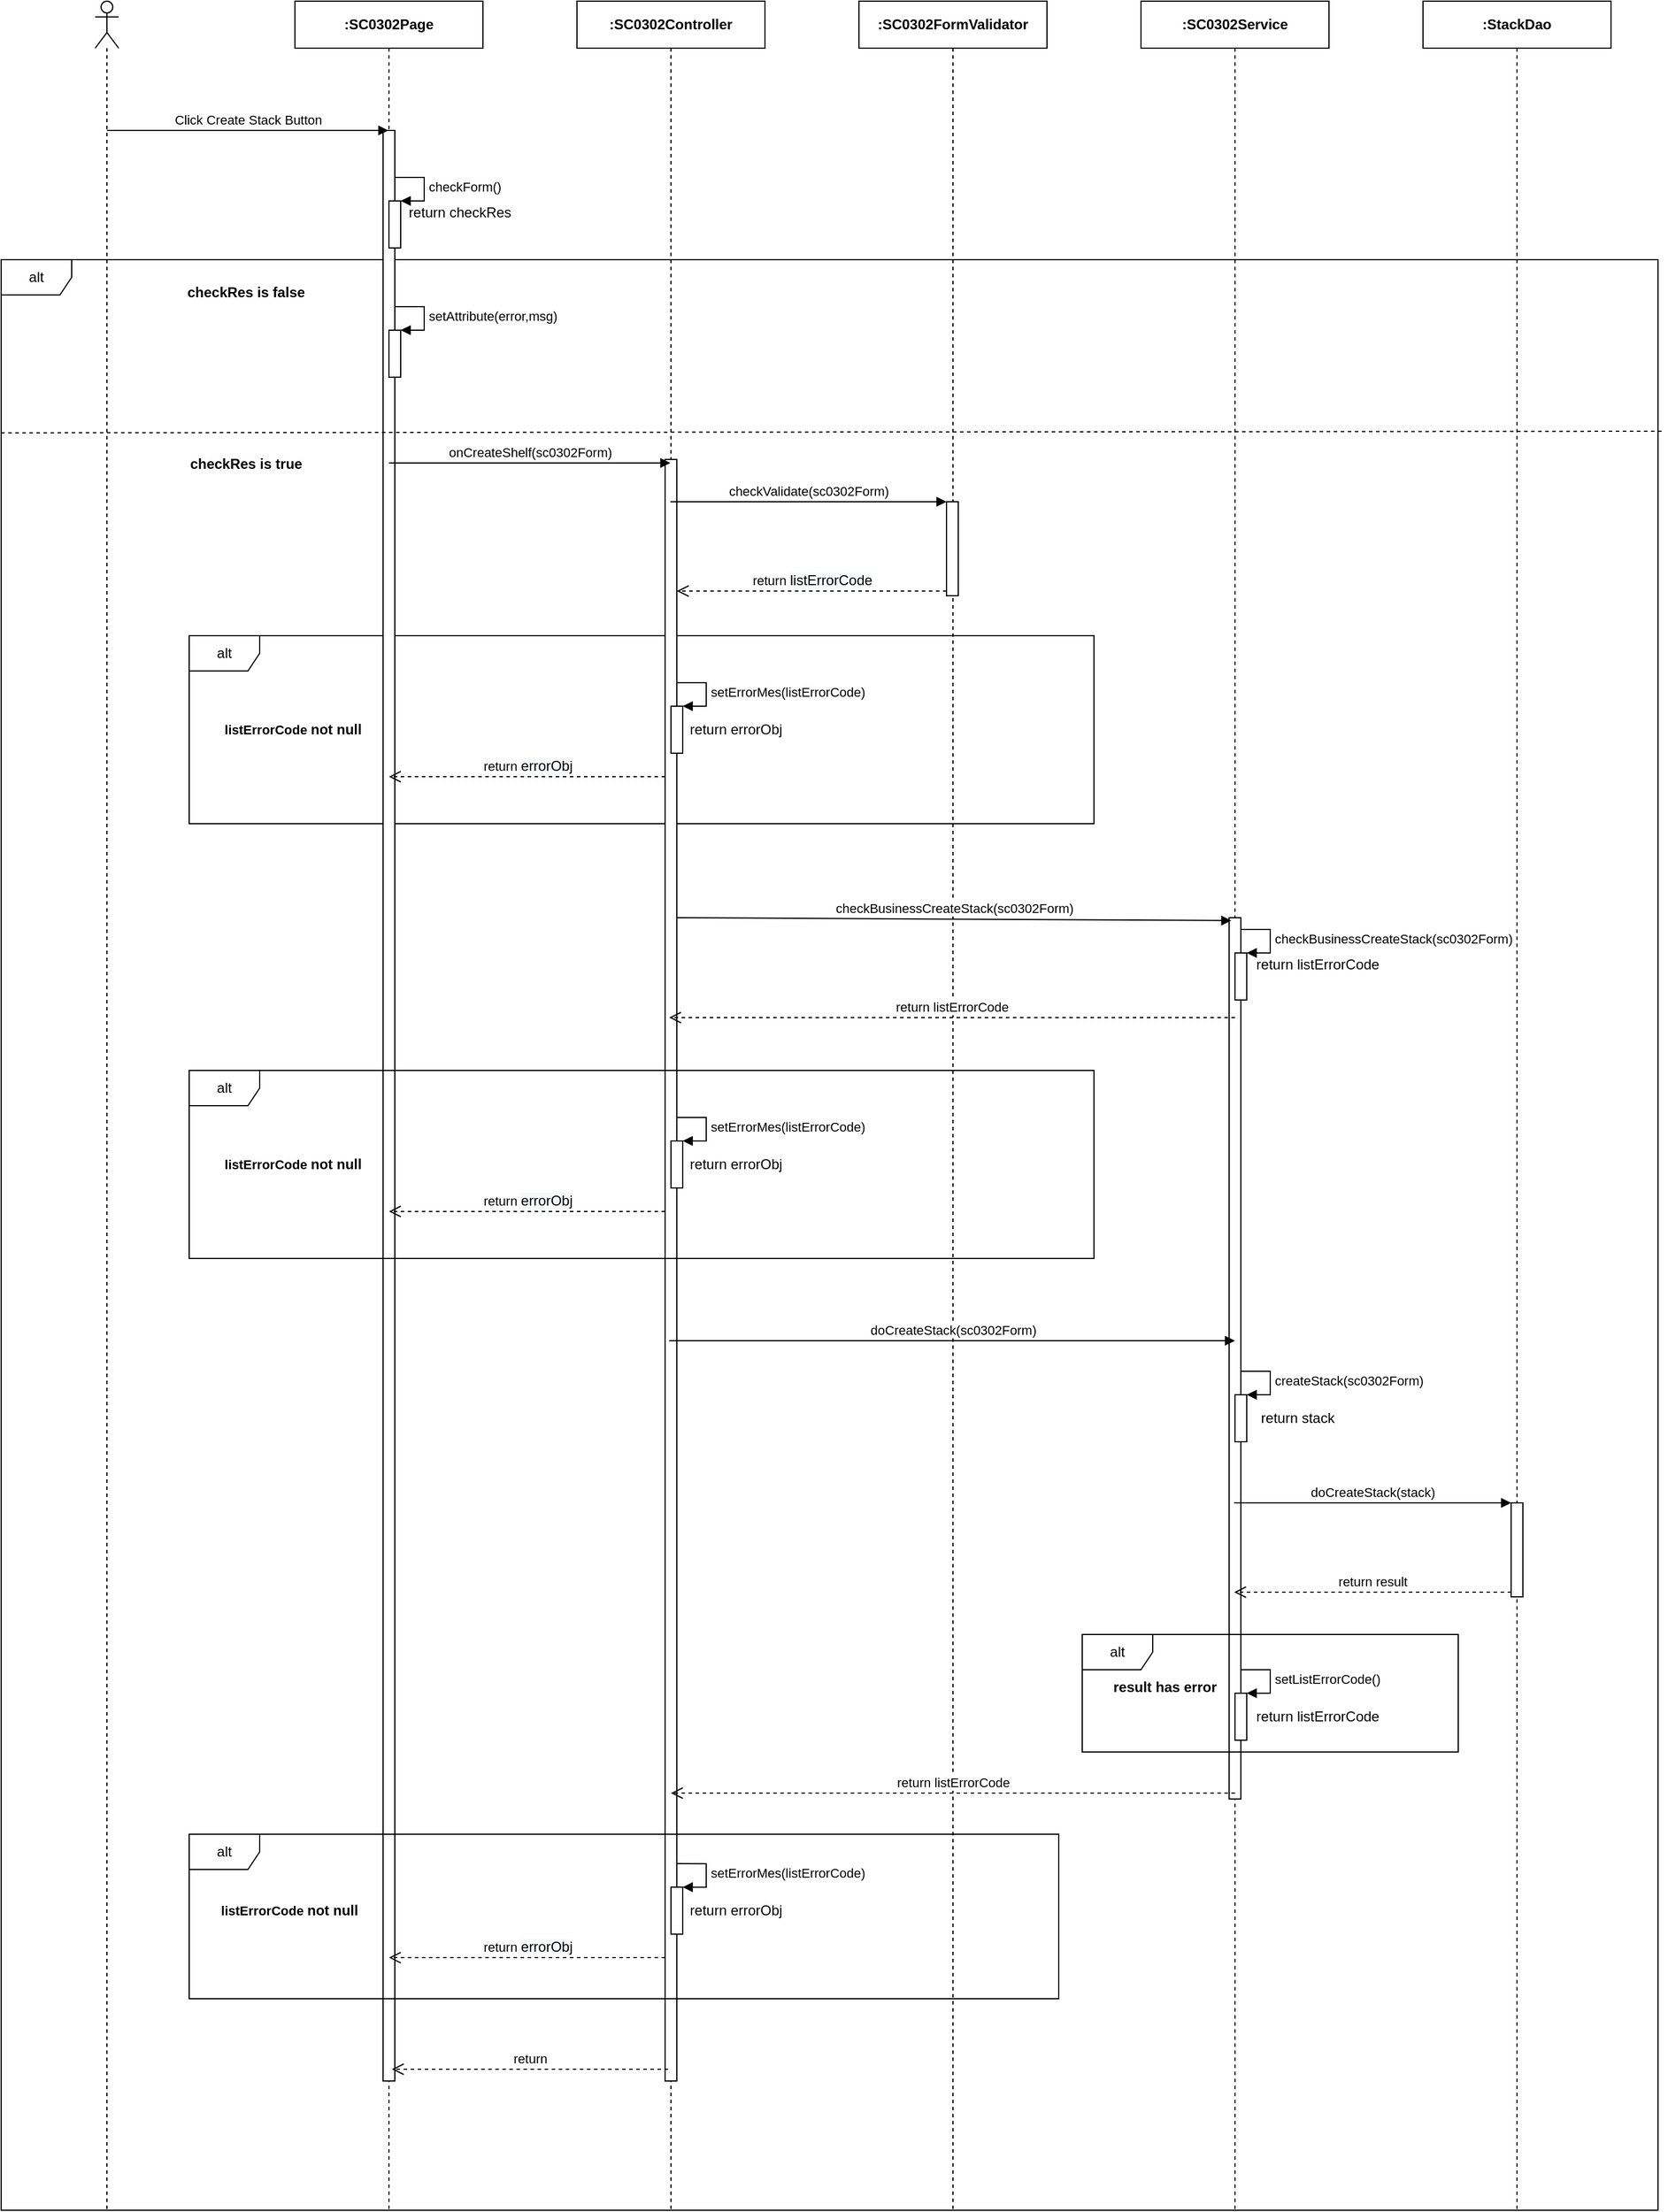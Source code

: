 <mxfile version="14.4.3" type="device" pages="2"><diagram id="wXQe2qPIMzmAKq0H1JeN" name="Ev02"><mxGraphModel dx="1707" dy="987" grid="1" gridSize="10" guides="1" tooltips="1" connect="1" arrows="1" fold="1" page="1" pageScale="1" pageWidth="850" pageHeight="1100" math="0" shadow="0"><root><mxCell id="0"/><mxCell id="1" parent="0"/><mxCell id="6MAARHKBUvP7tZJBkf5K-1" value="alt" style="shape=umlFrame;whiteSpace=wrap;html=1;" parent="1" vertex="1"><mxGeometry x="230" y="300" width="1410" height="1660" as="geometry"/></mxCell><mxCell id="6MAARHKBUvP7tZJBkf5K-2" value="alt" style="shape=umlFrame;whiteSpace=wrap;html=1;" parent="1" vertex="1"><mxGeometry x="390" y="620" width="770" height="160" as="geometry"/></mxCell><mxCell id="6MAARHKBUvP7tZJBkf5K-3" value="" style="shape=umlLifeline;participant=umlActor;perimeter=lifelinePerimeter;whiteSpace=wrap;html=1;container=1;collapsible=0;recursiveResize=0;verticalAlign=top;spacingTop=36;outlineConnect=0;" parent="1" vertex="1"><mxGeometry x="310" y="80" width="20" height="1880" as="geometry"/></mxCell><mxCell id="6MAARHKBUvP7tZJBkf5K-4" value="&lt;b&gt;:SC0302Page&lt;/b&gt;" style="shape=umlLifeline;perimeter=lifelinePerimeter;whiteSpace=wrap;html=1;container=1;collapsible=0;recursiveResize=0;outlineConnect=0;" parent="1" vertex="1"><mxGeometry x="480" y="80" width="160" height="1880" as="geometry"/></mxCell><mxCell id="6MAARHKBUvP7tZJBkf5K-5" value="" style="html=1;points=[];perimeter=orthogonalPerimeter;" parent="6MAARHKBUvP7tZJBkf5K-4" vertex="1"><mxGeometry x="75" y="110" width="10" height="1660" as="geometry"/></mxCell><mxCell id="6MAARHKBUvP7tZJBkf5K-6" value="&lt;b&gt;:StackDao&lt;/b&gt;" style="shape=umlLifeline;perimeter=lifelinePerimeter;whiteSpace=wrap;html=1;container=1;collapsible=0;recursiveResize=0;outlineConnect=0;" parent="1" vertex="1"><mxGeometry x="1440" y="80" width="160" height="1880" as="geometry"/></mxCell><mxCell id="6MAARHKBUvP7tZJBkf5K-7" value="&lt;b&gt;:&lt;/b&gt;&lt;b&gt;SC0302&lt;/b&gt;&lt;b&gt;Service&lt;/b&gt;" style="shape=umlLifeline;perimeter=lifelinePerimeter;whiteSpace=wrap;html=1;container=1;collapsible=0;recursiveResize=0;outlineConnect=0;" parent="1" vertex="1"><mxGeometry x="1200" y="80" width="160" height="1880" as="geometry"/></mxCell><mxCell id="6MAARHKBUvP7tZJBkf5K-8" value="" style="html=1;points=[];perimeter=orthogonalPerimeter;" parent="6MAARHKBUvP7tZJBkf5K-7" vertex="1"><mxGeometry x="75" y="780" width="10" height="750" as="geometry"/></mxCell><mxCell id="6MAARHKBUvP7tZJBkf5K-9" value="&lt;b&gt;:SC0302FormValidator&lt;/b&gt;" style="shape=umlLifeline;perimeter=lifelinePerimeter;whiteSpace=wrap;html=1;container=1;collapsible=0;recursiveResize=0;outlineConnect=0;" parent="1" vertex="1"><mxGeometry x="960" y="80" width="160" height="1880" as="geometry"/></mxCell><mxCell id="6MAARHKBUvP7tZJBkf5K-10" value="&lt;b&gt;:SC0302Controller&lt;/b&gt;" style="shape=umlLifeline;perimeter=lifelinePerimeter;whiteSpace=wrap;html=1;container=1;collapsible=0;recursiveResize=0;outlineConnect=0;" parent="1" vertex="1"><mxGeometry x="720" y="80" width="160" height="1880" as="geometry"/></mxCell><mxCell id="6MAARHKBUvP7tZJBkf5K-11" value="" style="html=1;points=[];perimeter=orthogonalPerimeter;" parent="6MAARHKBUvP7tZJBkf5K-10" vertex="1"><mxGeometry x="75" y="390" width="10" height="1380" as="geometry"/></mxCell><mxCell id="6MAARHKBUvP7tZJBkf5K-12" value="Click Create Stack Button" style="html=1;verticalAlign=bottom;endArrow=block;" parent="1" target="6MAARHKBUvP7tZJBkf5K-4" edge="1"><mxGeometry width="80" relative="1" as="geometry"><mxPoint x="320" y="190" as="sourcePoint"/><mxPoint x="400" y="190" as="targetPoint"/></mxGeometry></mxCell><mxCell id="6MAARHKBUvP7tZJBkf5K-13" value="onCreateShelf(sc0302Form)" style="html=1;verticalAlign=bottom;endArrow=block;" parent="1" edge="1"><mxGeometry width="80" relative="1" as="geometry"><mxPoint x="560" y="473.0" as="sourcePoint"/><mxPoint x="799.5" y="473.0" as="targetPoint"/></mxGeometry></mxCell><mxCell id="6MAARHKBUvP7tZJBkf5K-14" value="" style="html=1;points=[];perimeter=orthogonalPerimeter;" parent="1" vertex="1"><mxGeometry x="1034.5" y="506" width="10" height="80" as="geometry"/></mxCell><mxCell id="6MAARHKBUvP7tZJBkf5K-15" value="checkValidate(sc0302Form)" style="html=1;verticalAlign=bottom;endArrow=block;entryX=0;entryY=0;" parent="1" target="6MAARHKBUvP7tZJBkf5K-14" edge="1"><mxGeometry relative="1" as="geometry"><mxPoint x="799.5" y="506" as="sourcePoint"/></mxGeometry></mxCell><mxCell id="6MAARHKBUvP7tZJBkf5K-16" value="return&amp;nbsp;&lt;span style=&quot;font-size: 12px ; background-color: rgb(248 , 249 , 250)&quot;&gt;listErrorCode&lt;/span&gt;" style="html=1;verticalAlign=bottom;endArrow=open;dashed=1;endSize=8;exitX=0;exitY=0.95;" parent="1" source="6MAARHKBUvP7tZJBkf5K-14" edge="1"><mxGeometry relative="1" as="geometry"><mxPoint x="805" y="582" as="targetPoint"/></mxGeometry></mxCell><mxCell id="6MAARHKBUvP7tZJBkf5K-17" value="&lt;b&gt;&lt;span style=&quot;font-size: 11px ; background-color: rgb(255 , 255 , 255)&quot;&gt;listErrorCode&amp;nbsp;&lt;/span&gt;not null&lt;/b&gt;" style="text;html=1;align=center;verticalAlign=middle;resizable=0;points=[];autosize=1;" parent="1" vertex="1"><mxGeometry x="413" y="690" width="130" height="20" as="geometry"/></mxCell><mxCell id="6MAARHKBUvP7tZJBkf5K-18" value="" style="html=1;points=[];perimeter=orthogonalPerimeter;" parent="1" vertex="1"><mxGeometry x="800" y="680" width="10" height="40" as="geometry"/></mxCell><mxCell id="6MAARHKBUvP7tZJBkf5K-19" value="setErrorMes(listErrorCode)&lt;span style=&quot;color: rgba(0 , 0 , 0 , 0) ; font-family: monospace ; font-size: 0px ; background-color: rgb(248 , 249 , 250)&quot;&gt;%3CmxGraphModel%3E%3Croot%3E%3CmxCell%20id%3D%220%22%2F%3E%3CmxCell%20id%3D%221%22%20parent%3D%220%22%2F%3E%3CmxCell%20id%3D%222%22%20value%3D%22return%20errorObj%22%20style%3D%22text%3Bhtml%3D1%3Balign%3Dcenter%3BverticalAlign%3Dmiddle%3Bresizable%3D0%3Bpoints%3D%5B%5D%3Bautosize%3D1%3B%22%20vertex%3D%221%22%20parent%3D%221%22%3E%3CmxGeometry%20x%3D%22810%22%20y%3D%22564.41%22%20width%3D%2290%22%20height%3D%2220%22%20as%3D%22geometry%22%2F%3E%3C%2FmxCell%3E%3C%2Froot%3E%3C%2FmxGraphModel%3E&lt;/span&gt;" style="edgeStyle=orthogonalEdgeStyle;html=1;align=left;spacingLeft=2;endArrow=block;rounded=0;entryX=1;entryY=0;" parent="1" target="6MAARHKBUvP7tZJBkf5K-18" edge="1"><mxGeometry relative="1" as="geometry"><mxPoint x="805" y="660" as="sourcePoint"/><Array as="points"><mxPoint x="830" y="660"/></Array></mxGeometry></mxCell><mxCell id="6MAARHKBUvP7tZJBkf5K-20" value="return&amp;nbsp;&lt;span style=&quot;font-size: 12px ; background-color: rgb(248 , 249 , 250)&quot;&gt;errorObj&lt;/span&gt;" style="html=1;verticalAlign=bottom;endArrow=open;dashed=1;endSize=8;" parent="1" edge="1"><mxGeometry relative="1" as="geometry"><mxPoint x="795" y="740.0" as="sourcePoint"/><mxPoint x="560" y="740.0" as="targetPoint"/></mxGeometry></mxCell><mxCell id="6MAARHKBUvP7tZJBkf5K-21" value="checkBusinessCreateStack(sc0302Form)" style="html=1;verticalAlign=bottom;endArrow=block;entryX=0.188;entryY=0.015;entryDx=0;entryDy=0;entryPerimeter=0;" parent="1" edge="1"><mxGeometry relative="1" as="geometry"><mxPoint x="805" y="860.0" as="sourcePoint"/><mxPoint x="1276.88" y="862.45" as="targetPoint"/></mxGeometry></mxCell><mxCell id="6MAARHKBUvP7tZJBkf5K-22" value="return listErrorCode" style="html=1;verticalAlign=bottom;endArrow=open;dashed=1;endSize=8;" parent="1" edge="1"><mxGeometry relative="1" as="geometry"><mxPoint x="798.5" y="945" as="targetPoint"/><mxPoint x="1280" y="945" as="sourcePoint"/></mxGeometry></mxCell><mxCell id="6MAARHKBUvP7tZJBkf5K-28" value="doCreateStack(sc0302Form)" style="html=1;verticalAlign=bottom;endArrow=block;" parent="1" edge="1"><mxGeometry relative="1" as="geometry"><mxPoint x="798.5" y="1220" as="sourcePoint"/><mxPoint x="1280" y="1220" as="targetPoint"/></mxGeometry></mxCell><mxCell id="6MAARHKBUvP7tZJBkf5K-30" value="" style="html=1;points=[];perimeter=orthogonalPerimeter;" parent="1" vertex="1"><mxGeometry x="1280" y="890" width="10" height="40" as="geometry"/></mxCell><mxCell id="6MAARHKBUvP7tZJBkf5K-31" value="&lt;span style=&quot;text-align: center&quot;&gt;checkBusinessCreateStack(sc0302Form)&lt;/span&gt;" style="edgeStyle=orthogonalEdgeStyle;html=1;align=left;spacingLeft=2;endArrow=block;rounded=0;entryX=1;entryY=0;" parent="1" target="6MAARHKBUvP7tZJBkf5K-30" edge="1"><mxGeometry relative="1" as="geometry"><mxPoint x="1285" y="870" as="sourcePoint"/><Array as="points"><mxPoint x="1310" y="870"/></Array></mxGeometry></mxCell><mxCell id="6MAARHKBUvP7tZJBkf5K-32" value="return listErrorCode" style="text;html=1;align=center;verticalAlign=middle;resizable=0;points=[];autosize=1;" parent="1" vertex="1"><mxGeometry x="1290" y="890" width="120" height="20" as="geometry"/></mxCell><mxCell id="6MAARHKBUvP7tZJBkf5K-33" value="" style="html=1;points=[];perimeter=orthogonalPerimeter;" parent="1" vertex="1"><mxGeometry x="1280" y="1266" width="10" height="40" as="geometry"/></mxCell><mxCell id="6MAARHKBUvP7tZJBkf5K-34" value="create&lt;span style=&quot;text-align: center&quot;&gt;Stack(sc0302Form)&lt;/span&gt;" style="edgeStyle=orthogonalEdgeStyle;html=1;align=left;spacingLeft=2;endArrow=block;rounded=0;entryX=1;entryY=0;" parent="1" target="6MAARHKBUvP7tZJBkf5K-33" edge="1"><mxGeometry relative="1" as="geometry"><mxPoint x="1285" y="1246" as="sourcePoint"/><Array as="points"><mxPoint x="1310" y="1246"/></Array></mxGeometry></mxCell><mxCell id="6MAARHKBUvP7tZJBkf5K-35" value="return stack" style="text;html=1;align=center;verticalAlign=middle;resizable=0;points=[];autosize=1;" parent="1" vertex="1"><mxGeometry x="1293" y="1276" width="80" height="20" as="geometry"/></mxCell><mxCell id="6MAARHKBUvP7tZJBkf5K-36" value="" style="html=1;points=[];perimeter=orthogonalPerimeter;" parent="1" vertex="1"><mxGeometry x="1515" y="1358" width="10" height="80" as="geometry"/></mxCell><mxCell id="6MAARHKBUvP7tZJBkf5K-37" value="doCreateStack(stack)" style="html=1;verticalAlign=bottom;endArrow=block;entryX=0;entryY=0;" parent="1" target="6MAARHKBUvP7tZJBkf5K-36" edge="1"><mxGeometry relative="1" as="geometry"><mxPoint x="1279.324" y="1358" as="sourcePoint"/></mxGeometry></mxCell><mxCell id="6MAARHKBUvP7tZJBkf5K-38" value="return result" style="html=1;verticalAlign=bottom;endArrow=open;dashed=1;endSize=8;exitX=0;exitY=0.95;" parent="1" source="6MAARHKBUvP7tZJBkf5K-36" edge="1"><mxGeometry relative="1" as="geometry"><mxPoint x="1279.324" y="1434.0" as="targetPoint"/></mxGeometry></mxCell><mxCell id="6MAARHKBUvP7tZJBkf5K-39" value="return" style="html=1;verticalAlign=bottom;endArrow=open;dashed=1;endSize=8;" parent="1" edge="1"><mxGeometry relative="1" as="geometry"><mxPoint x="797.5" y="1840" as="sourcePoint"/><mxPoint x="562.5" y="1840" as="targetPoint"/></mxGeometry></mxCell><mxCell id="6MAARHKBUvP7tZJBkf5K-40" value="" style="html=1;points=[];perimeter=orthogonalPerimeter;" parent="1" vertex="1"><mxGeometry x="560" y="250" width="10" height="40" as="geometry"/></mxCell><mxCell id="6MAARHKBUvP7tZJBkf5K-41" value="checkForm()" style="edgeStyle=orthogonalEdgeStyle;html=1;align=left;spacingLeft=2;endArrow=block;rounded=0;entryX=1;entryY=0;" parent="1" target="6MAARHKBUvP7tZJBkf5K-40" edge="1"><mxGeometry relative="1" as="geometry"><mxPoint x="565" y="230" as="sourcePoint"/><Array as="points"><mxPoint x="590" y="230"/></Array></mxGeometry></mxCell><mxCell id="6MAARHKBUvP7tZJBkf5K-42" value="return checkRes" style="text;html=1;align=center;verticalAlign=middle;resizable=0;points=[];autosize=1;" parent="1" vertex="1"><mxGeometry x="570" y="250" width="100" height="20" as="geometry"/></mxCell><mxCell id="6MAARHKBUvP7tZJBkf5K-43" value="&lt;b&gt;checkRes is false&lt;/b&gt;" style="text;html=1;align=center;verticalAlign=middle;resizable=0;points=[];autosize=1;" parent="1" vertex="1"><mxGeometry x="377.5" y="318" width="120" height="20" as="geometry"/></mxCell><mxCell id="6MAARHKBUvP7tZJBkf5K-44" value="" style="html=1;points=[];perimeter=orthogonalPerimeter;" parent="1" vertex="1"><mxGeometry x="560" y="360" width="10" height="40" as="geometry"/></mxCell><mxCell id="6MAARHKBUvP7tZJBkf5K-45" value="setAttribute(error,msg)" style="edgeStyle=orthogonalEdgeStyle;html=1;align=left;spacingLeft=2;endArrow=block;rounded=0;entryX=1;entryY=0;" parent="1" target="6MAARHKBUvP7tZJBkf5K-44" edge="1"><mxGeometry relative="1" as="geometry"><mxPoint x="565" y="340" as="sourcePoint"/><Array as="points"><mxPoint x="590" y="340"/></Array></mxGeometry></mxCell><mxCell id="6MAARHKBUvP7tZJBkf5K-47" value="" style="endArrow=none;dashed=1;html=1;exitX=0;exitY=0.126;exitDx=0;exitDy=0;exitPerimeter=0;entryX=1.004;entryY=0.125;entryDx=0;entryDy=0;entryPerimeter=0;" parent="1" edge="1"><mxGeometry width="50" height="50" relative="1" as="geometry"><mxPoint x="230" y="447.36" as="sourcePoint"/><mxPoint x="1645.64" y="446" as="targetPoint"/></mxGeometry></mxCell><mxCell id="6MAARHKBUvP7tZJBkf5K-48" value="&lt;b&gt;checkRes is true&lt;/b&gt;" style="text;html=1;align=center;verticalAlign=middle;resizable=0;points=[];autosize=1;" parent="1" vertex="1"><mxGeometry x="382.5" y="464" width="110" height="20" as="geometry"/></mxCell><mxCell id="m1iitjwekimn6_6jetaQ-1" value="return errorObj" style="text;html=1;align=center;verticalAlign=middle;resizable=0;points=[];autosize=1;" parent="1" vertex="1"><mxGeometry x="810" y="690" width="90" height="20" as="geometry"/></mxCell><mxCell id="m1iitjwekimn6_6jetaQ-2" value="alt" style="shape=umlFrame;whiteSpace=wrap;html=1;" parent="1" vertex="1"><mxGeometry x="390" y="990" width="770" height="160" as="geometry"/></mxCell><mxCell id="m1iitjwekimn6_6jetaQ-3" value="&lt;b&gt;&lt;span style=&quot;font-size: 11px ; background-color: rgb(255 , 255 , 255)&quot;&gt;listErrorCode&amp;nbsp;&lt;/span&gt;not null&lt;/b&gt;" style="text;html=1;align=center;verticalAlign=middle;resizable=0;points=[];autosize=1;" parent="1" vertex="1"><mxGeometry x="413" y="1060" width="130" height="20" as="geometry"/></mxCell><mxCell id="m1iitjwekimn6_6jetaQ-4" value="" style="html=1;points=[];perimeter=orthogonalPerimeter;" parent="1" vertex="1"><mxGeometry x="800" y="1050" width="10" height="40" as="geometry"/></mxCell><mxCell id="m1iitjwekimn6_6jetaQ-5" value="setErrorMes(listErrorCode)&lt;span style=&quot;color: rgba(0 , 0 , 0 , 0) ; font-family: monospace ; font-size: 0px ; background-color: rgb(248 , 249 , 250)&quot;&gt;%3CmxGraphModel%3E%3Croot%3E%3CmxCell%20id%3D%220%22%2F%3E%3CmxCell%20id%3D%221%22%20parent%3D%220%22%2F%3E%3CmxCell%20id%3D%222%22%20value%3D%22return%20errorObj%22%20style%3D%22text%3Bhtml%3D1%3Balign%3Dcenter%3BverticalAlign%3Dmiddle%3Bresizable%3D0%3Bpoints%3D%5B%5D%3Bautosize%3D1%3B%22%20vertex%3D%221%22%20parent%3D%221%22%3E%3CmxGeometry%20x%3D%22810%22%20y%3D%22564.41%22%20width%3D%2290%22%20height%3D%2220%22%20as%3D%22geometry%22%2F%3E%3C%2FmxCell%3E%3C%2Froot%3E%3C%2FmxGraphModel%3E&lt;/span&gt;" style="edgeStyle=orthogonalEdgeStyle;html=1;align=left;spacingLeft=2;endArrow=block;rounded=0;entryX=1;entryY=0;" parent="1" target="m1iitjwekimn6_6jetaQ-4" edge="1"><mxGeometry relative="1" as="geometry"><mxPoint x="805" y="1030" as="sourcePoint"/><Array as="points"><mxPoint x="830" y="1030"/></Array></mxGeometry></mxCell><mxCell id="m1iitjwekimn6_6jetaQ-6" value="return&amp;nbsp;&lt;span style=&quot;font-size: 12px ; background-color: rgb(248 , 249 , 250)&quot;&gt;errorObj&lt;/span&gt;" style="html=1;verticalAlign=bottom;endArrow=open;dashed=1;endSize=8;" parent="1" edge="1"><mxGeometry relative="1" as="geometry"><mxPoint x="795" y="1110.0" as="sourcePoint"/><mxPoint x="560" y="1110.0" as="targetPoint"/></mxGeometry></mxCell><mxCell id="m1iitjwekimn6_6jetaQ-7" value="return errorObj" style="text;html=1;align=center;verticalAlign=middle;resizable=0;points=[];autosize=1;" parent="1" vertex="1"><mxGeometry x="810" y="1060" width="90" height="20" as="geometry"/></mxCell><mxCell id="m1iitjwekimn6_6jetaQ-8" value="alt" style="shape=umlFrame;whiteSpace=wrap;html=1;" parent="1" vertex="1"><mxGeometry x="390" y="1640" width="740" height="140" as="geometry"/></mxCell><mxCell id="m1iitjwekimn6_6jetaQ-9" value="result has error" style="text;html=1;align=center;verticalAlign=middle;resizable=0;points=[];autosize=1;fontStyle=1" parent="1" vertex="1"><mxGeometry x="1170" y="1505" width="100" height="20" as="geometry"/></mxCell><mxCell id="m1iitjwekimn6_6jetaQ-10" value="" style="html=1;points=[];perimeter=orthogonalPerimeter;" parent="1" vertex="1"><mxGeometry x="1280" y="1520" width="10" height="40" as="geometry"/></mxCell><mxCell id="m1iitjwekimn6_6jetaQ-11" value="setListErrorCode()" style="edgeStyle=orthogonalEdgeStyle;html=1;align=left;spacingLeft=2;endArrow=block;rounded=0;entryX=1;entryY=0;" parent="1" target="m1iitjwekimn6_6jetaQ-10" edge="1"><mxGeometry relative="1" as="geometry"><mxPoint x="1285" y="1500.0" as="sourcePoint"/><Array as="points"><mxPoint x="1310" y="1500"/></Array></mxGeometry></mxCell><mxCell id="m1iitjwekimn6_6jetaQ-12" value="return listErrorCode" style="text;html=1;align=center;verticalAlign=middle;resizable=0;points=[];autosize=1;" parent="1" vertex="1"><mxGeometry x="1290" y="1530" width="120" height="20" as="geometry"/></mxCell><mxCell id="m1iitjwekimn6_6jetaQ-13" value="" style="html=1;points=[];perimeter=orthogonalPerimeter;" parent="1" vertex="1"><mxGeometry x="800" y="1685.06" width="10" height="40" as="geometry"/></mxCell><mxCell id="m1iitjwekimn6_6jetaQ-14" value="setErrorMes(listErrorCode)" style="edgeStyle=orthogonalEdgeStyle;html=1;align=left;spacingLeft=2;endArrow=block;rounded=0;entryX=1;entryY=0;" parent="1" target="m1iitjwekimn6_6jetaQ-13" edge="1"><mxGeometry relative="1" as="geometry"><mxPoint x="805" y="1665.06" as="sourcePoint"/><Array as="points"><mxPoint x="830" y="1665.06"/></Array></mxGeometry></mxCell><mxCell id="m1iitjwekimn6_6jetaQ-15" value="return&amp;nbsp;&lt;span style=&quot;font-size: 12px ; background-color: rgb(248 , 249 , 250)&quot;&gt;errorObj&lt;/span&gt;" style="html=1;verticalAlign=bottom;endArrow=open;dashed=1;endSize=8;" parent="1" edge="1"><mxGeometry relative="1" as="geometry"><mxPoint x="795" y="1745.06" as="sourcePoint"/><mxPoint x="560" y="1745.06" as="targetPoint"/></mxGeometry></mxCell><mxCell id="m1iitjwekimn6_6jetaQ-16" value="return errorObj" style="text;html=1;align=center;verticalAlign=middle;resizable=0;points=[];autosize=1;" parent="1" vertex="1"><mxGeometry x="810" y="1695.06" width="90" height="20" as="geometry"/></mxCell><mxCell id="m1iitjwekimn6_6jetaQ-17" value="return listErrorCode" style="html=1;verticalAlign=bottom;endArrow=open;dashed=1;endSize=8;" parent="1" target="6MAARHKBUvP7tZJBkf5K-10" edge="1"><mxGeometry relative="1" as="geometry"><mxPoint x="1038.5" y="1605.0" as="targetPoint"/><mxPoint x="1280" y="1605.0" as="sourcePoint"/></mxGeometry></mxCell><mxCell id="m1iitjwekimn6_6jetaQ-18" value="&lt;b&gt;&lt;span style=&quot;font-size: 11px ; background-color: rgb(255 , 255 , 255)&quot;&gt;listErrorCode&amp;nbsp;&lt;/span&gt;not null&lt;/b&gt;" style="text;html=1;align=center;verticalAlign=middle;resizable=0;points=[];autosize=1;" parent="1" vertex="1"><mxGeometry x="410" y="1695.06" width="130" height="20" as="geometry"/></mxCell><mxCell id="m1iitjwekimn6_6jetaQ-19" value="alt" style="shape=umlFrame;whiteSpace=wrap;html=1;" parent="1" vertex="1"><mxGeometry x="1150" y="1470" width="320" height="100" as="geometry"/></mxCell></root></mxGraphModel></diagram><diagram id="GjDGVbpsjkmMWH882FA1" name="Ev03"><mxGraphModel dx="1106" dy="748" grid="1" gridSize="10" guides="1" tooltips="1" connect="1" arrows="1" fold="1" page="1" pageScale="1" pageWidth="850" pageHeight="1100" math="0" shadow="0"><root><mxCell id="fLJtPV93kK6mRtJFKO3w-0"/><mxCell id="fLJtPV93kK6mRtJFKO3w-1" parent="fLJtPV93kK6mRtJFKO3w-0"/><mxCell id="fLJtPV93kK6mRtJFKO3w-2" value="" style="shape=umlLifeline;participant=umlActor;perimeter=lifelinePerimeter;whiteSpace=wrap;html=1;container=1;collapsible=0;recursiveResize=0;verticalAlign=top;spacingTop=36;outlineConnect=0;" parent="fLJtPV93kK6mRtJFKO3w-1" vertex="1"><mxGeometry x="310" y="80" width="20" height="320" as="geometry"/></mxCell><mxCell id="fLJtPV93kK6mRtJFKO3w-3" value="&lt;b&gt;:SC0302Page&lt;/b&gt;" style="shape=umlLifeline;perimeter=lifelinePerimeter;whiteSpace=wrap;html=1;container=1;collapsible=0;recursiveResize=0;outlineConnect=0;" parent="fLJtPV93kK6mRtJFKO3w-1" vertex="1"><mxGeometry x="480" y="80" width="160" height="320" as="geometry"/></mxCell><mxCell id="fLJtPV93kK6mRtJFKO3w-4" value="" style="html=1;points=[];perimeter=orthogonalPerimeter;" parent="fLJtPV93kK6mRtJFKO3w-3" vertex="1"><mxGeometry x="75" y="110" width="10" height="90" as="geometry"/></mxCell><mxCell id="fLJtPV93kK6mRtJFKO3w-5" value="&lt;b&gt;:SC0300Page&lt;/b&gt;" style="shape=umlLifeline;perimeter=lifelinePerimeter;whiteSpace=wrap;html=1;container=1;collapsible=0;recursiveResize=0;outlineConnect=0;" parent="fLJtPV93kK6mRtJFKO3w-1" vertex="1"><mxGeometry x="720" y="80" width="160" height="320" as="geometry"/></mxCell><mxCell id="fLJtPV93kK6mRtJFKO3w-6" value="Click Button Cancel" style="html=1;verticalAlign=bottom;endArrow=block;" parent="fLJtPV93kK6mRtJFKO3w-1" target="fLJtPV93kK6mRtJFKO3w-3" edge="1"><mxGeometry width="80" relative="1" as="geometry"><mxPoint x="320" y="190" as="sourcePoint"/><mxPoint x="400" y="190" as="targetPoint"/></mxGeometry></mxCell><mxCell id="fLJtPV93kK6mRtJFKO3w-7" value="changeScreen(&quot;SC0300&quot;)" style="html=1;verticalAlign=bottom;endArrow=block;" parent="fLJtPV93kK6mRtJFKO3w-1" edge="1"><mxGeometry width="80" relative="1" as="geometry"><mxPoint x="560" y="279" as="sourcePoint"/><mxPoint x="799.5" y="279" as="targetPoint"/></mxGeometry></mxCell></root></mxGraphModel></diagram></mxfile>